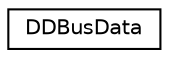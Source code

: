 digraph "类继承关系图"
{
  edge [fontname="Helvetica",fontsize="10",labelfontname="Helvetica",labelfontsize="10"];
  node [fontname="Helvetica",fontsize="10",shape=record];
  rankdir="LR";
  Node0 [label="DDBusData",height=0.2,width=0.4,color="black", fillcolor="white", style="filled",URL="$class_d_d_bus_data.html"];
}

